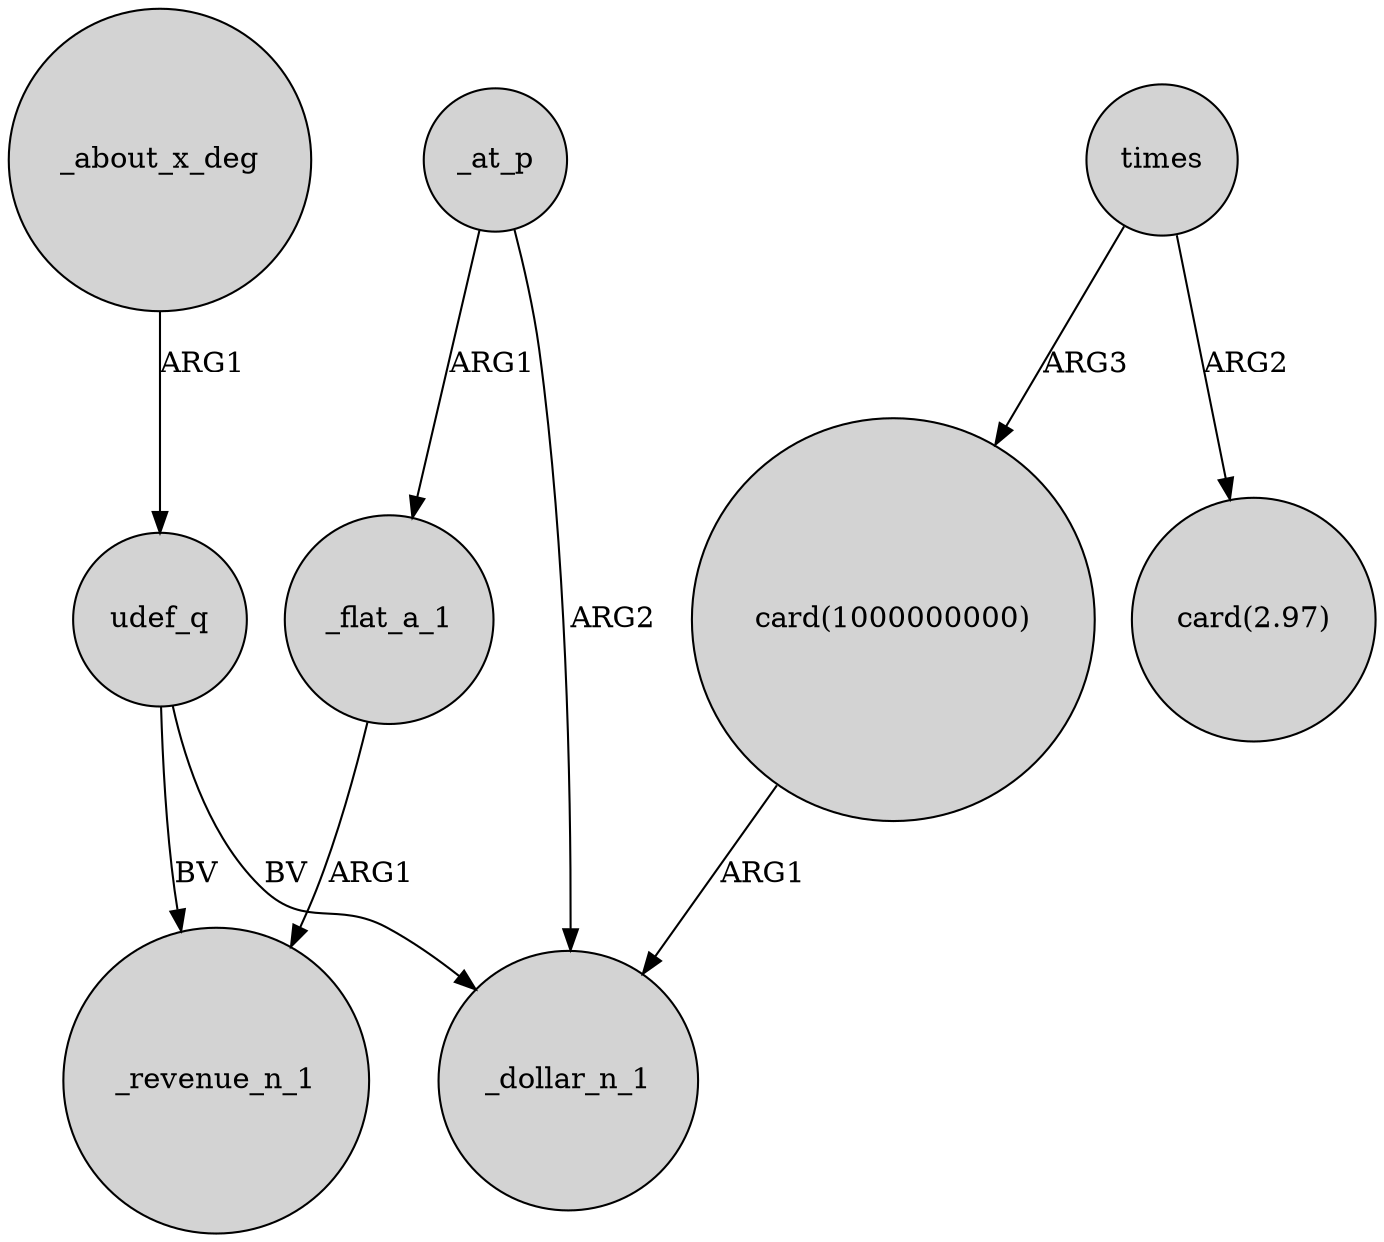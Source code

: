 digraph {
	node [shape=circle style=filled]
	udef_q -> _revenue_n_1 [label=BV]
	_at_p -> _flat_a_1 [label=ARG1]
	_at_p -> _dollar_n_1 [label=ARG2]
	times -> "card(2.97)" [label=ARG2]
	_about_x_deg -> udef_q [label=ARG1]
	"card(1000000000)" -> _dollar_n_1 [label=ARG1]
	times -> "card(1000000000)" [label=ARG3]
	udef_q -> _dollar_n_1 [label=BV]
	_flat_a_1 -> _revenue_n_1 [label=ARG1]
}
